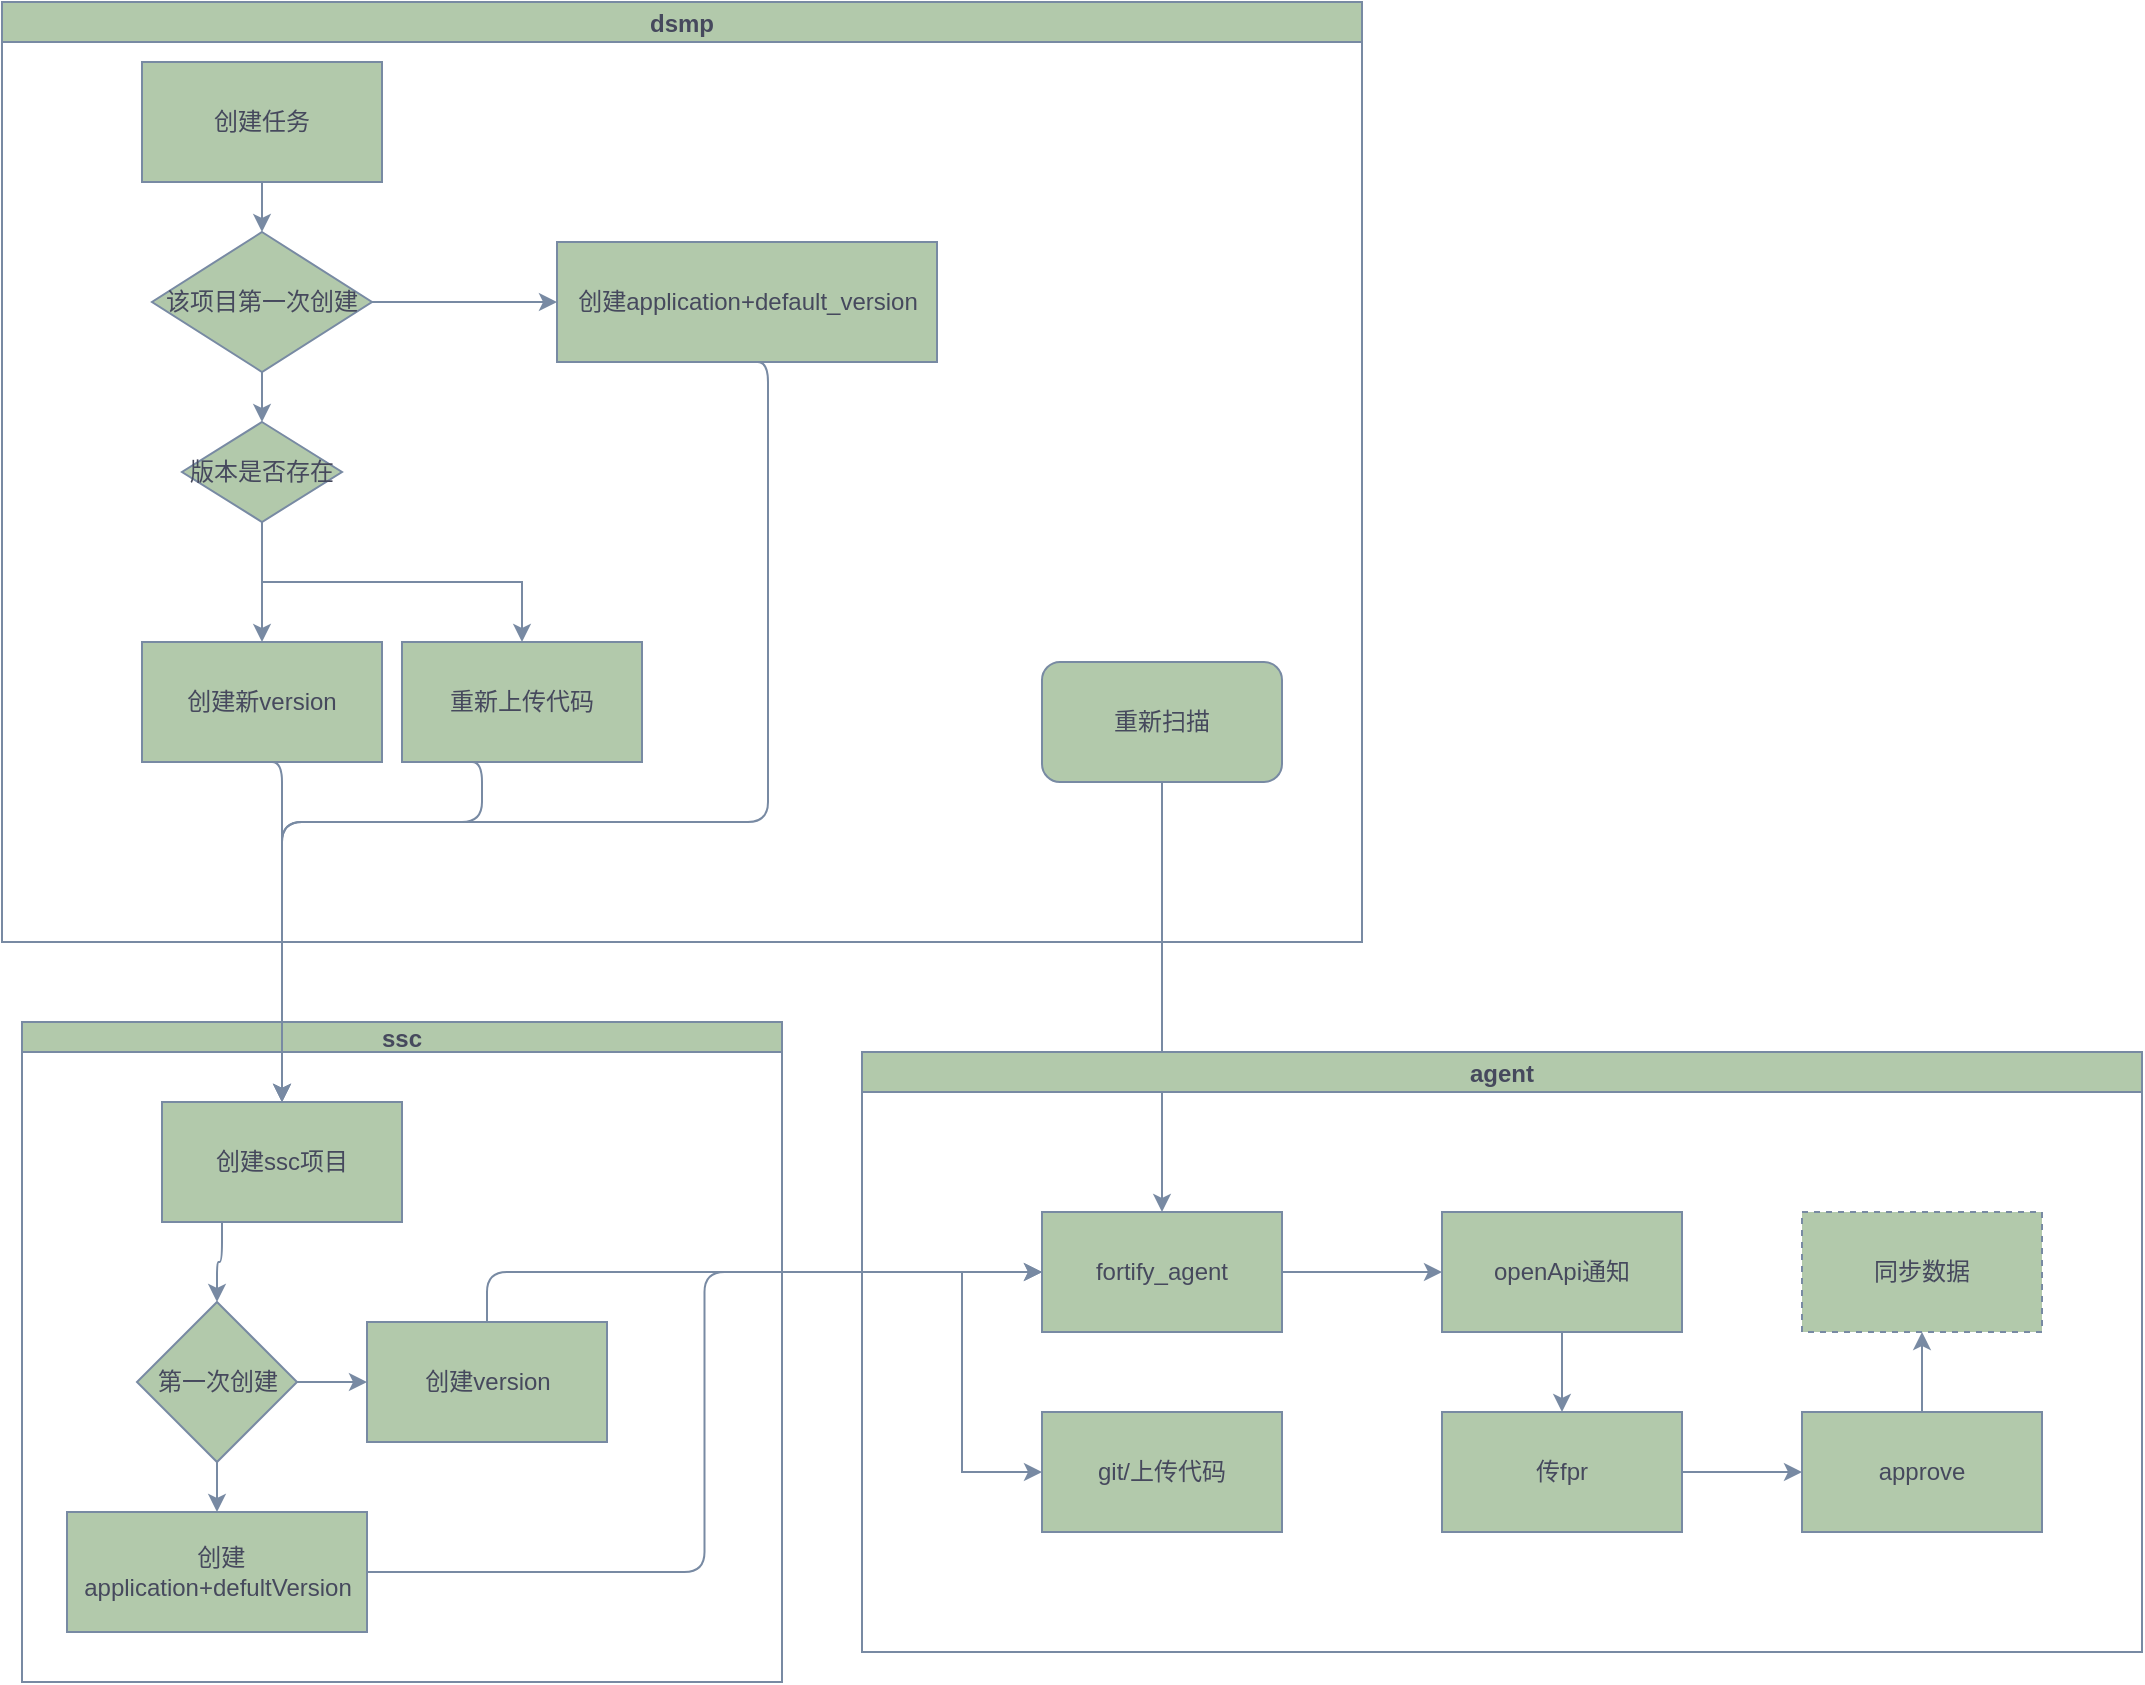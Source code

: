 <mxfile version="17.4.6" type="github">
  <diagram id="smvMTfAswRQDZr9uLSh3" name="Page-1">
    <mxGraphModel dx="2249" dy="1969" grid="1" gridSize="10" guides="1" tooltips="1" connect="1" arrows="1" fold="1" page="1" pageScale="1" pageWidth="827" pageHeight="1169" math="0" shadow="0">
      <root>
        <mxCell id="0" />
        <mxCell id="1" parent="0" />
        <mxCell id="6RZilpbmAJhJYDpMnW-6-60" style="edgeStyle=orthogonalEdgeStyle;curved=0;rounded=1;sketch=0;orthogonalLoop=1;jettySize=auto;html=1;exitX=0.5;exitY=1;exitDx=0;exitDy=0;entryX=0.5;entryY=0;entryDx=0;entryDy=0;fontColor=#46495D;strokeColor=#788AA3;fillColor=#B2C9AB;" edge="1" parent="1" source="6RZilpbmAJhJYDpMnW-6-58" target="6RZilpbmAJhJYDpMnW-6-19">
          <mxGeometry relative="1" as="geometry" />
        </mxCell>
        <mxCell id="6RZilpbmAJhJYDpMnW-6-44" value="agent" style="swimlane;startSize=20;fillColor=#B2C9AB;strokeColor=#788AA3;fontColor=#46495D;" vertex="1" parent="1">
          <mxGeometry x="50" y="-175" width="640" height="300" as="geometry">
            <mxRectangle x="250" y="-205" width="150" height="50" as="alternateBounds" />
          </mxGeometry>
        </mxCell>
        <mxCell id="6RZilpbmAJhJYDpMnW-6-22" value="传fpr" style="whiteSpace=wrap;html=1;rounded=0;fillColor=#B2C9AB;strokeColor=#788AA3;fontColor=#46495D;" vertex="1" parent="6RZilpbmAJhJYDpMnW-6-44">
          <mxGeometry x="290" y="180" width="120" height="60" as="geometry" />
        </mxCell>
        <mxCell id="6RZilpbmAJhJYDpMnW-6-20" value="git/上传代码" style="whiteSpace=wrap;html=1;rounded=0;fillColor=#B2C9AB;strokeColor=#788AA3;fontColor=#46495D;" vertex="1" parent="6RZilpbmAJhJYDpMnW-6-44">
          <mxGeometry x="90" y="180" width="120" height="60" as="geometry" />
        </mxCell>
        <mxCell id="6RZilpbmAJhJYDpMnW-6-66" style="edgeStyle=orthogonalEdgeStyle;curved=0;rounded=1;sketch=0;orthogonalLoop=1;jettySize=auto;html=1;exitX=1;exitY=0.5;exitDx=0;exitDy=0;entryX=0;entryY=0.5;entryDx=0;entryDy=0;fontColor=#46495D;strokeColor=#788AA3;fillColor=#B2C9AB;" edge="1" parent="6RZilpbmAJhJYDpMnW-6-44" source="6RZilpbmAJhJYDpMnW-6-19" target="6RZilpbmAJhJYDpMnW-6-26">
          <mxGeometry relative="1" as="geometry" />
        </mxCell>
        <mxCell id="6RZilpbmAJhJYDpMnW-6-19" value="fortify_agent" style="rounded=0;whiteSpace=wrap;html=1;fillColor=#B2C9AB;strokeColor=#788AA3;fontColor=#46495D;" vertex="1" parent="6RZilpbmAJhJYDpMnW-6-44">
          <mxGeometry x="90" y="80" width="120" height="60" as="geometry" />
        </mxCell>
        <mxCell id="6RZilpbmAJhJYDpMnW-6-21" value="" style="edgeStyle=orthogonalEdgeStyle;rounded=0;orthogonalLoop=1;jettySize=auto;html=1;strokeColor=#788AA3;fontColor=#46495D;" edge="1" parent="6RZilpbmAJhJYDpMnW-6-44" source="6RZilpbmAJhJYDpMnW-6-19" target="6RZilpbmAJhJYDpMnW-6-20">
          <mxGeometry relative="1" as="geometry">
            <Array as="points">
              <mxPoint x="50" y="110" />
            </Array>
          </mxGeometry>
        </mxCell>
        <mxCell id="6RZilpbmAJhJYDpMnW-6-24" value="approve" style="whiteSpace=wrap;html=1;rounded=0;fillColor=#B2C9AB;strokeColor=#788AA3;fontColor=#46495D;" vertex="1" parent="6RZilpbmAJhJYDpMnW-6-44">
          <mxGeometry x="470" y="180" width="120" height="60" as="geometry" />
        </mxCell>
        <mxCell id="6RZilpbmAJhJYDpMnW-6-25" value="" style="edgeStyle=orthogonalEdgeStyle;rounded=0;orthogonalLoop=1;jettySize=auto;html=1;strokeColor=#788AA3;fontColor=#46495D;" edge="1" parent="6RZilpbmAJhJYDpMnW-6-44" source="6RZilpbmAJhJYDpMnW-6-22" target="6RZilpbmAJhJYDpMnW-6-24">
          <mxGeometry relative="1" as="geometry" />
        </mxCell>
        <mxCell id="6RZilpbmAJhJYDpMnW-6-26" value="openApi通知" style="rounded=0;whiteSpace=wrap;html=1;fillColor=#B2C9AB;strokeColor=#788AA3;fontColor=#46495D;direction=east;container=0;" vertex="1" parent="6RZilpbmAJhJYDpMnW-6-44">
          <mxGeometry x="290" y="80" width="120" height="60" as="geometry" />
        </mxCell>
        <mxCell id="6RZilpbmAJhJYDpMnW-6-28" style="edgeStyle=orthogonalEdgeStyle;rounded=0;orthogonalLoop=1;jettySize=auto;html=1;exitX=0.5;exitY=1;exitDx=0;exitDy=0;entryX=0.5;entryY=0;entryDx=0;entryDy=0;strokeColor=#788AA3;fontColor=#46495D;" edge="1" parent="6RZilpbmAJhJYDpMnW-6-44" source="6RZilpbmAJhJYDpMnW-6-26" target="6RZilpbmAJhJYDpMnW-6-22">
          <mxGeometry relative="1" as="geometry" />
        </mxCell>
        <mxCell id="6RZilpbmAJhJYDpMnW-6-49" value="同步数据" style="rounded=0;whiteSpace=wrap;html=1;fillColor=#B2C9AB;strokeColor=#788AA3;fontColor=#46495D;dashed=1;" vertex="1" parent="6RZilpbmAJhJYDpMnW-6-44">
          <mxGeometry x="470" y="80" width="120" height="60" as="geometry" />
        </mxCell>
        <mxCell id="6RZilpbmAJhJYDpMnW-6-50" value="" style="edgeStyle=orthogonalEdgeStyle;curved=0;rounded=1;sketch=0;orthogonalLoop=1;jettySize=auto;html=1;fontColor=#46495D;strokeColor=#788AA3;fillColor=#B2C9AB;exitX=0.5;exitY=0;exitDx=0;exitDy=0;" edge="1" parent="6RZilpbmAJhJYDpMnW-6-44" source="6RZilpbmAJhJYDpMnW-6-24" target="6RZilpbmAJhJYDpMnW-6-49">
          <mxGeometry relative="1" as="geometry" />
        </mxCell>
        <mxCell id="6RZilpbmAJhJYDpMnW-6-46" value="dsmp" style="swimlane;startSize=20;fillColor=#B2C9AB;strokeColor=#788AA3;fontColor=#46495D;" vertex="1" parent="1">
          <mxGeometry x="-380" y="-700" width="680" height="470" as="geometry">
            <mxRectangle x="-380" y="-700" width="50" height="40" as="alternateBounds" />
          </mxGeometry>
        </mxCell>
        <mxCell id="6RZilpbmAJhJYDpMnW-6-8" value="版本是否存在" style="rhombus;whiteSpace=wrap;html=1;rounded=0;fillColor=#B2C9AB;strokeColor=#788AA3;fontColor=#46495D;" vertex="1" parent="6RZilpbmAJhJYDpMnW-6-46">
          <mxGeometry x="90" y="210" width="80" height="50" as="geometry" />
        </mxCell>
        <mxCell id="6RZilpbmAJhJYDpMnW-6-10" value="创建新version" style="whiteSpace=wrap;html=1;rounded=0;fillColor=#B2C9AB;strokeColor=#788AA3;fontColor=#46495D;" vertex="1" parent="6RZilpbmAJhJYDpMnW-6-46">
          <mxGeometry x="70" y="320" width="120" height="60" as="geometry" />
        </mxCell>
        <mxCell id="6RZilpbmAJhJYDpMnW-6-11" value="" style="edgeStyle=orthogonalEdgeStyle;rounded=0;orthogonalLoop=1;jettySize=auto;html=1;strokeColor=#788AA3;fontColor=#46495D;" edge="1" parent="6RZilpbmAJhJYDpMnW-6-46" source="6RZilpbmAJhJYDpMnW-6-8" target="6RZilpbmAJhJYDpMnW-6-10">
          <mxGeometry relative="1" as="geometry" />
        </mxCell>
        <mxCell id="6RZilpbmAJhJYDpMnW-6-12" value="重新上传代码" style="whiteSpace=wrap;html=1;rounded=0;fillColor=#B2C9AB;strokeColor=#788AA3;fontColor=#46495D;" vertex="1" parent="6RZilpbmAJhJYDpMnW-6-46">
          <mxGeometry x="200" y="320" width="120" height="60" as="geometry" />
        </mxCell>
        <mxCell id="6RZilpbmAJhJYDpMnW-6-13" value="" style="edgeStyle=orthogonalEdgeStyle;rounded=0;orthogonalLoop=1;jettySize=auto;html=1;strokeColor=#788AA3;fontColor=#46495D;" edge="1" parent="6RZilpbmAJhJYDpMnW-6-46" source="6RZilpbmAJhJYDpMnW-6-8" target="6RZilpbmAJhJYDpMnW-6-12">
          <mxGeometry relative="1" as="geometry">
            <Array as="points">
              <mxPoint x="260" y="290" />
            </Array>
          </mxGeometry>
        </mxCell>
        <mxCell id="6RZilpbmAJhJYDpMnW-6-1" value="创建任务" style="rounded=0;whiteSpace=wrap;html=1;fillColor=#B2C9AB;strokeColor=#788AA3;fontColor=#46495D;" vertex="1" parent="6RZilpbmAJhJYDpMnW-6-46">
          <mxGeometry x="70" y="30" width="120" height="60" as="geometry" />
        </mxCell>
        <mxCell id="6RZilpbmAJhJYDpMnW-6-2" value="该项目第一次创建" style="rhombus;whiteSpace=wrap;html=1;rounded=0;fillColor=#B2C9AB;strokeColor=#788AA3;fontColor=#46495D;" vertex="1" parent="6RZilpbmAJhJYDpMnW-6-46">
          <mxGeometry x="75" y="115" width="110" height="70" as="geometry" />
        </mxCell>
        <mxCell id="6RZilpbmAJhJYDpMnW-6-3" value="" style="edgeStyle=orthogonalEdgeStyle;rounded=0;orthogonalLoop=1;jettySize=auto;html=1;strokeColor=#788AA3;fontColor=#46495D;" edge="1" parent="6RZilpbmAJhJYDpMnW-6-46" source="6RZilpbmAJhJYDpMnW-6-1" target="6RZilpbmAJhJYDpMnW-6-2">
          <mxGeometry relative="1" as="geometry" />
        </mxCell>
        <mxCell id="6RZilpbmAJhJYDpMnW-6-9" value="" style="edgeStyle=orthogonalEdgeStyle;rounded=0;orthogonalLoop=1;jettySize=auto;html=1;strokeColor=#788AA3;fontColor=#46495D;" edge="1" parent="6RZilpbmAJhJYDpMnW-6-46" source="6RZilpbmAJhJYDpMnW-6-2" target="6RZilpbmAJhJYDpMnW-6-8">
          <mxGeometry relative="1" as="geometry">
            <Array as="points">
              <mxPoint x="130" y="200" />
              <mxPoint x="130" y="200" />
            </Array>
          </mxGeometry>
        </mxCell>
        <mxCell id="6RZilpbmAJhJYDpMnW-6-4" value="创建application+default_version&lt;br&gt;" style="whiteSpace=wrap;html=1;rounded=0;fillColor=#B2C9AB;strokeColor=#788AA3;fontColor=#46495D;" vertex="1" parent="6RZilpbmAJhJYDpMnW-6-46">
          <mxGeometry x="277.5" y="120" width="190" height="60" as="geometry" />
        </mxCell>
        <mxCell id="6RZilpbmAJhJYDpMnW-6-5" value="" style="edgeStyle=orthogonalEdgeStyle;rounded=0;orthogonalLoop=1;jettySize=auto;html=1;strokeColor=#788AA3;fontColor=#46495D;" edge="1" parent="6RZilpbmAJhJYDpMnW-6-46" source="6RZilpbmAJhJYDpMnW-6-2" target="6RZilpbmAJhJYDpMnW-6-4">
          <mxGeometry relative="1" as="geometry" />
        </mxCell>
        <mxCell id="6RZilpbmAJhJYDpMnW-6-58" value="重新扫描" style="rounded=1;whiteSpace=wrap;html=1;sketch=0;fontColor=#46495D;strokeColor=#788AA3;fillColor=#B2C9AB;" vertex="1" parent="6RZilpbmAJhJYDpMnW-6-46">
          <mxGeometry x="520" y="330" width="120" height="60" as="geometry" />
        </mxCell>
        <mxCell id="6RZilpbmAJhJYDpMnW-6-47" value="ssc" style="swimlane;startSize=15;fillColor=#B2C9AB;strokeColor=#788AA3;fontColor=#46495D;" vertex="1" parent="1">
          <mxGeometry x="-370" y="-190" width="380" height="330" as="geometry">
            <mxRectangle x="-370" y="-190" width="50" height="20" as="alternateBounds" />
          </mxGeometry>
        </mxCell>
        <mxCell id="6RZilpbmAJhJYDpMnW-6-17" value="创建version" style="whiteSpace=wrap;html=1;rounded=0;fillColor=#B2C9AB;strokeColor=#788AA3;fontColor=#46495D;" vertex="1" parent="6RZilpbmAJhJYDpMnW-6-47">
          <mxGeometry x="172.5" y="150" width="120" height="60" as="geometry" />
        </mxCell>
        <mxCell id="6RZilpbmAJhJYDpMnW-6-15" value="&amp;nbsp;创建application+defultVersion" style="rounded=0;whiteSpace=wrap;html=1;fillColor=#B2C9AB;strokeColor=#788AA3;fontColor=#46495D;" vertex="1" parent="6RZilpbmAJhJYDpMnW-6-47">
          <mxGeometry x="22.5" y="245" width="150" height="60" as="geometry" />
        </mxCell>
        <mxCell id="6RZilpbmAJhJYDpMnW-6-68" style="edgeStyle=orthogonalEdgeStyle;curved=0;rounded=1;sketch=0;orthogonalLoop=1;jettySize=auto;html=1;exitX=0.25;exitY=1;exitDx=0;exitDy=0;entryX=0.5;entryY=0;entryDx=0;entryDy=0;fontColor=#46495D;strokeColor=#788AA3;fillColor=#B2C9AB;" edge="1" parent="6RZilpbmAJhJYDpMnW-6-47" source="6RZilpbmAJhJYDpMnW-6-14" target="6RZilpbmAJhJYDpMnW-6-34">
          <mxGeometry relative="1" as="geometry" />
        </mxCell>
        <mxCell id="6RZilpbmAJhJYDpMnW-6-14" value="创建ssc项目" style="rounded=0;whiteSpace=wrap;html=1;fillColor=#B2C9AB;strokeColor=#788AA3;fontColor=#46495D;" vertex="1" parent="6RZilpbmAJhJYDpMnW-6-47">
          <mxGeometry x="70" y="40" width="120" height="60" as="geometry" />
        </mxCell>
        <mxCell id="6RZilpbmAJhJYDpMnW-6-34" value="第一次创建" style="rhombus;whiteSpace=wrap;html=1;fillColor=#B2C9AB;strokeColor=#788AA3;fontColor=#46495D;" vertex="1" parent="6RZilpbmAJhJYDpMnW-6-47">
          <mxGeometry x="57.5" y="140" width="80" height="80" as="geometry" />
        </mxCell>
        <mxCell id="6RZilpbmAJhJYDpMnW-6-36" style="edgeStyle=orthogonalEdgeStyle;rounded=0;orthogonalLoop=1;jettySize=auto;html=1;exitX=0.5;exitY=1;exitDx=0;exitDy=0;entryX=0.5;entryY=0;entryDx=0;entryDy=0;strokeColor=#788AA3;fontColor=#46495D;" edge="1" parent="6RZilpbmAJhJYDpMnW-6-47" source="6RZilpbmAJhJYDpMnW-6-34" target="6RZilpbmAJhJYDpMnW-6-15">
          <mxGeometry relative="1" as="geometry" />
        </mxCell>
        <mxCell id="6RZilpbmAJhJYDpMnW-6-18" value="" style="edgeStyle=orthogonalEdgeStyle;rounded=0;orthogonalLoop=1;jettySize=auto;html=1;strokeColor=#788AA3;fontColor=#46495D;exitX=1;exitY=0.5;exitDx=0;exitDy=0;" edge="1" parent="6RZilpbmAJhJYDpMnW-6-47" source="6RZilpbmAJhJYDpMnW-6-34" target="6RZilpbmAJhJYDpMnW-6-17">
          <mxGeometry relative="1" as="geometry" />
        </mxCell>
        <mxCell id="6RZilpbmAJhJYDpMnW-6-62" style="edgeStyle=orthogonalEdgeStyle;curved=0;rounded=1;sketch=0;orthogonalLoop=1;jettySize=auto;html=1;exitX=0.5;exitY=1;exitDx=0;exitDy=0;entryX=0.5;entryY=0;entryDx=0;entryDy=0;fontColor=#46495D;strokeColor=#788AA3;fillColor=#B2C9AB;" edge="1" parent="1" source="6RZilpbmAJhJYDpMnW-6-4" target="6RZilpbmAJhJYDpMnW-6-14">
          <mxGeometry relative="1" as="geometry">
            <Array as="points">
              <mxPoint x="3" y="-290" />
              <mxPoint x="-240" y="-290" />
            </Array>
          </mxGeometry>
        </mxCell>
        <mxCell id="6RZilpbmAJhJYDpMnW-6-64" style="edgeStyle=orthogonalEdgeStyle;curved=0;rounded=1;sketch=0;orthogonalLoop=1;jettySize=auto;html=1;exitX=0.25;exitY=1;exitDx=0;exitDy=0;entryX=0.5;entryY=0;entryDx=0;entryDy=0;fontColor=#46495D;strokeColor=#788AA3;fillColor=#B2C9AB;" edge="1" parent="1" source="6RZilpbmAJhJYDpMnW-6-12" target="6RZilpbmAJhJYDpMnW-6-14">
          <mxGeometry relative="1" as="geometry">
            <Array as="points">
              <mxPoint x="-140" y="-290" />
              <mxPoint x="-240" y="-290" />
            </Array>
          </mxGeometry>
        </mxCell>
        <mxCell id="6RZilpbmAJhJYDpMnW-6-65" style="edgeStyle=orthogonalEdgeStyle;curved=0;rounded=1;sketch=0;orthogonalLoop=1;jettySize=auto;html=1;exitX=0.5;exitY=1;exitDx=0;exitDy=0;entryX=0.5;entryY=0;entryDx=0;entryDy=0;fontColor=#46495D;strokeColor=#788AA3;fillColor=#B2C9AB;" edge="1" parent="1" source="6RZilpbmAJhJYDpMnW-6-10" target="6RZilpbmAJhJYDpMnW-6-14">
          <mxGeometry relative="1" as="geometry">
            <Array as="points">
              <mxPoint x="-240" y="-260" />
              <mxPoint x="-240" y="-260" />
            </Array>
          </mxGeometry>
        </mxCell>
        <mxCell id="6RZilpbmAJhJYDpMnW-6-67" style="edgeStyle=orthogonalEdgeStyle;curved=0;rounded=1;sketch=0;orthogonalLoop=1;jettySize=auto;html=1;exitX=0.5;exitY=0;exitDx=0;exitDy=0;entryX=0;entryY=0.5;entryDx=0;entryDy=0;fontColor=#46495D;strokeColor=#788AA3;fillColor=#B2C9AB;" edge="1" parent="1" source="6RZilpbmAJhJYDpMnW-6-17" target="6RZilpbmAJhJYDpMnW-6-19">
          <mxGeometry relative="1" as="geometry" />
        </mxCell>
        <mxCell id="6RZilpbmAJhJYDpMnW-6-69" style="edgeStyle=orthogonalEdgeStyle;curved=0;rounded=1;sketch=0;orthogonalLoop=1;jettySize=auto;html=1;exitX=1;exitY=0.5;exitDx=0;exitDy=0;entryX=0;entryY=0.5;entryDx=0;entryDy=0;fontColor=#46495D;strokeColor=#788AA3;fillColor=#B2C9AB;" edge="1" parent="1" source="6RZilpbmAJhJYDpMnW-6-15" target="6RZilpbmAJhJYDpMnW-6-19">
          <mxGeometry relative="1" as="geometry" />
        </mxCell>
      </root>
    </mxGraphModel>
  </diagram>
</mxfile>
